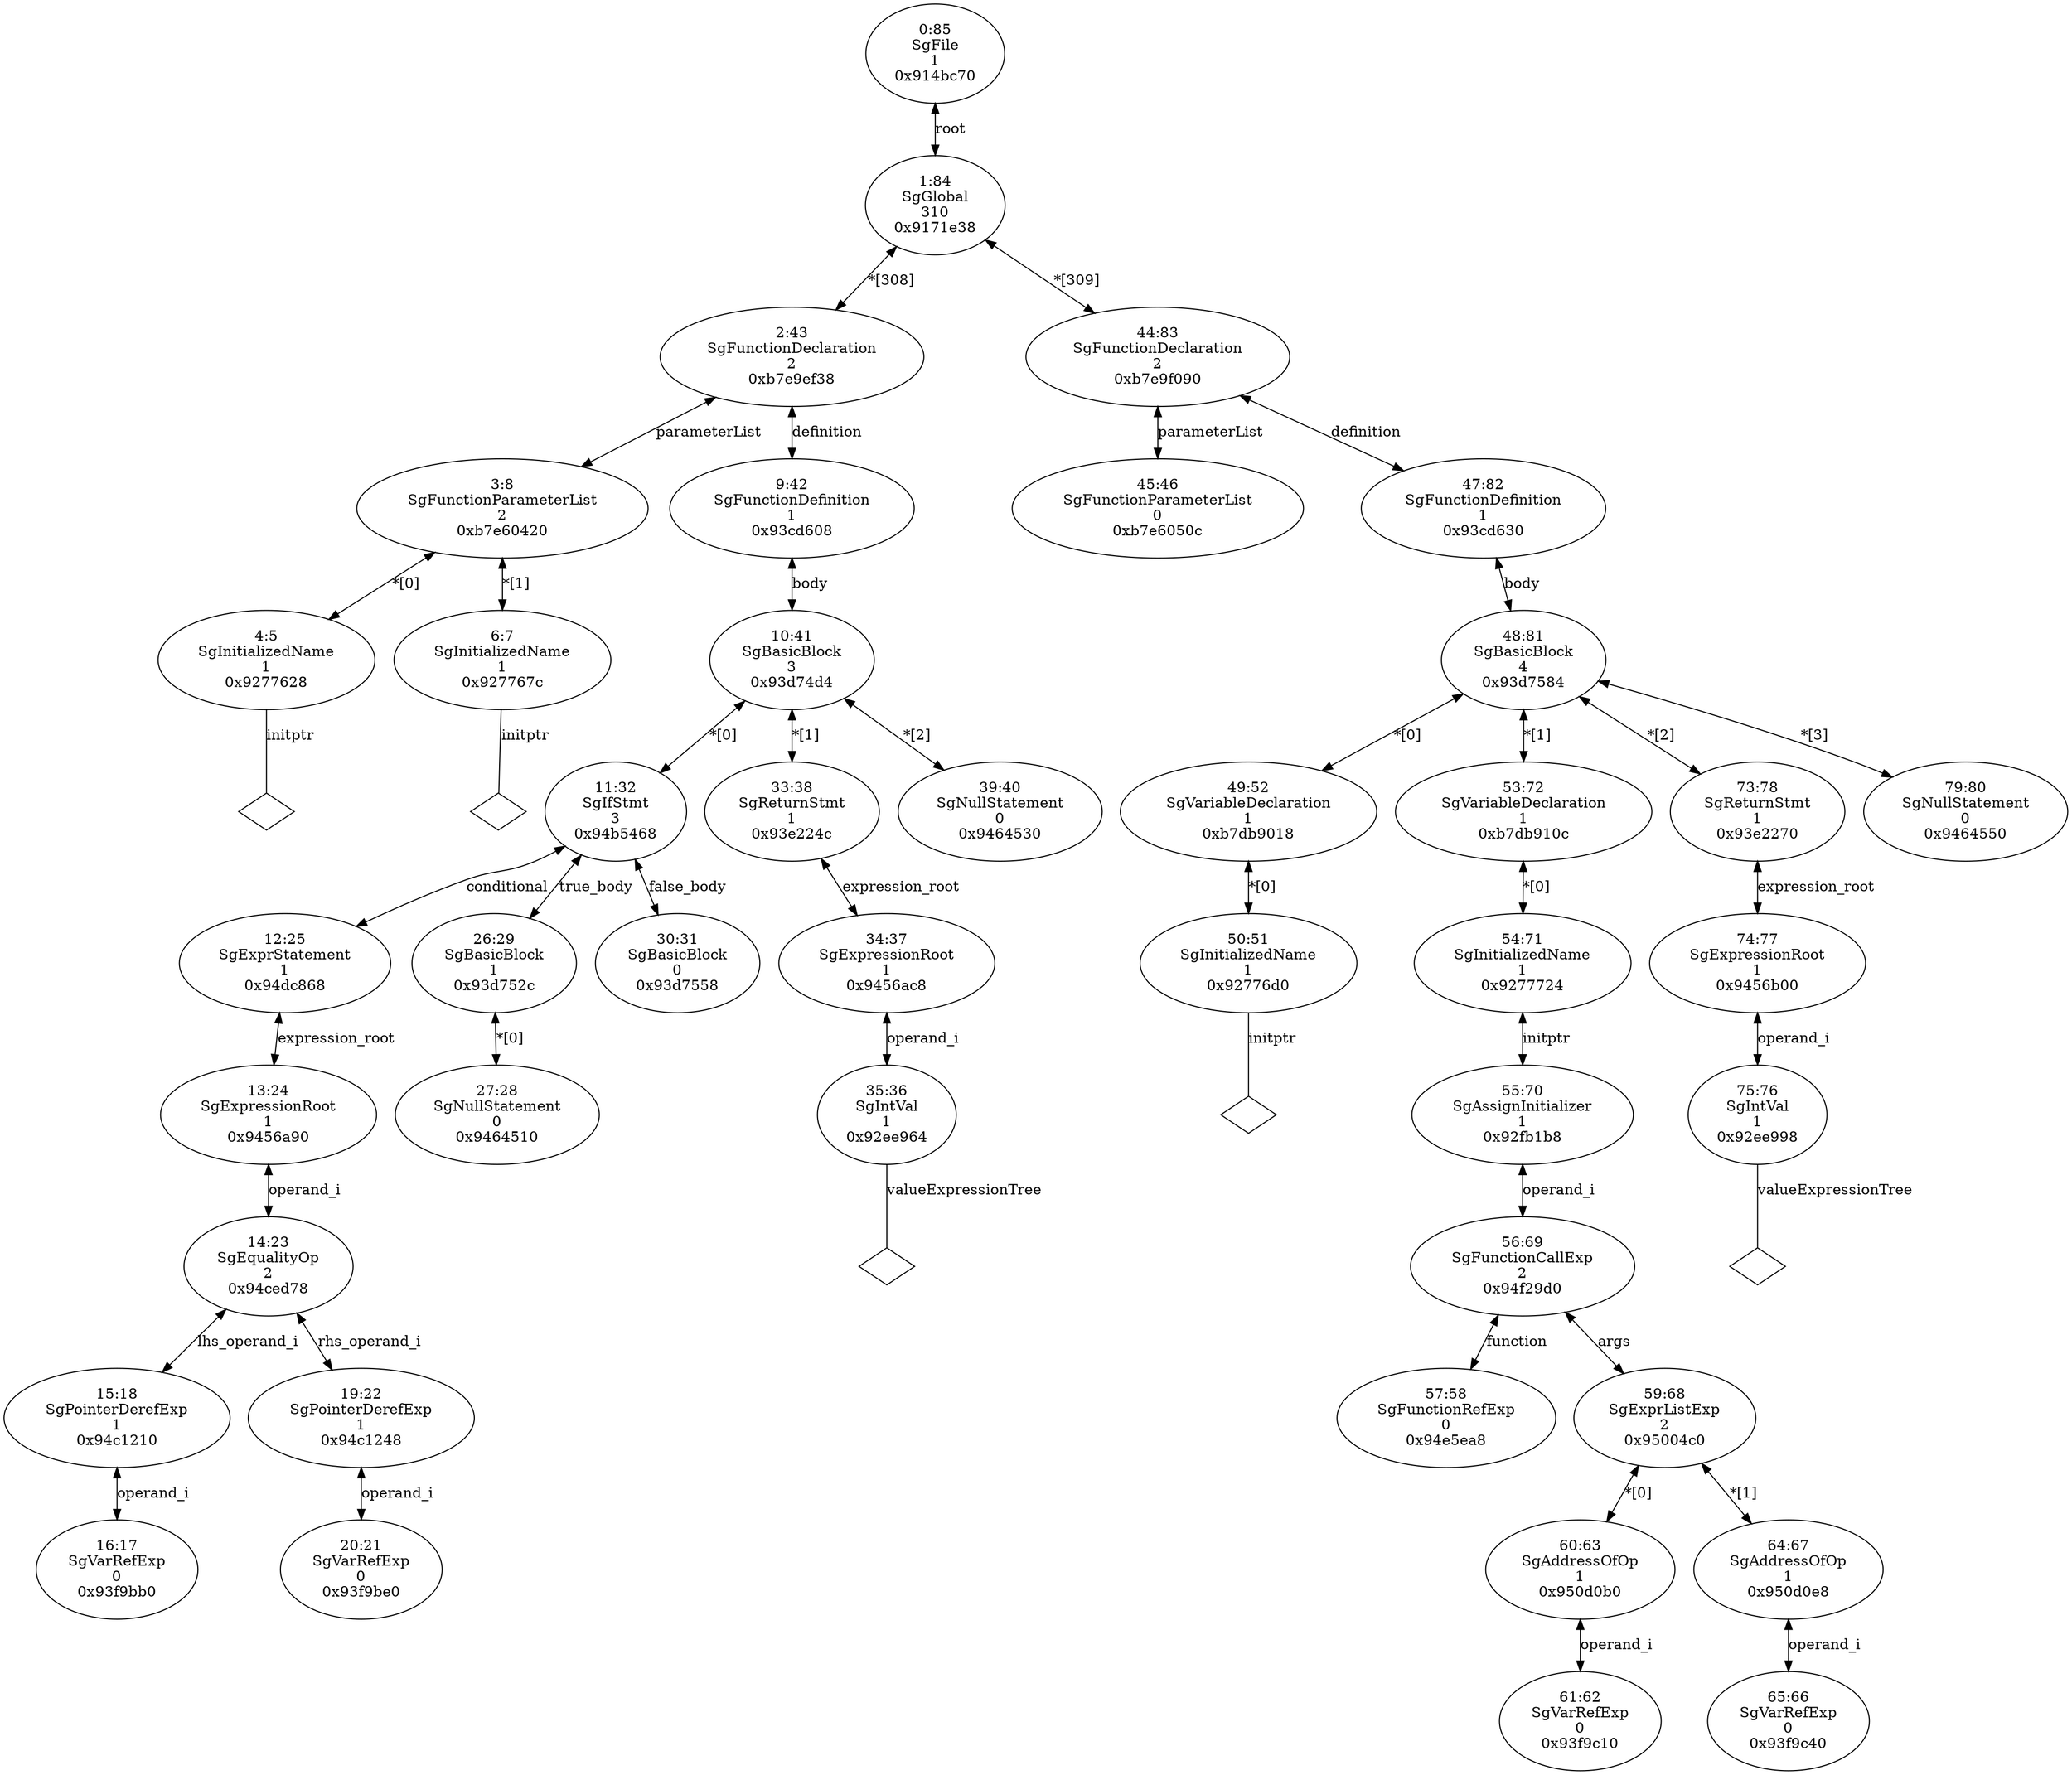 digraph "G./passIntPtr.c.dot" {
"0x9277628"[label="4:5\nSgInitializedName\n1\n0x9277628\n" ];
"0x9277628" -> "0x9277628__initptr__null"[label="initptr" dir=none ];
"0x9277628__initptr__null"[label="" shape=diamond ];
"0x927767c"[label="6:7\nSgInitializedName\n1\n0x927767c\n" ];
"0x927767c" -> "0x927767c__initptr__null"[label="initptr" dir=none ];
"0x927767c__initptr__null"[label="" shape=diamond ];
"0xb7e60420"[label="3:8\nSgFunctionParameterList\n2\n0xb7e60420\n" ];
"0xb7e60420" -> "0x9277628"[label="*[0]" dir=both ];
"0xb7e60420" -> "0x927767c"[label="*[1]" dir=both ];
"0x93f9bb0"[label="16:17\nSgVarRefExp\n0\n0x93f9bb0\n" ];
"0x94c1210"[label="15:18\nSgPointerDerefExp\n1\n0x94c1210\n" ];
"0x94c1210" -> "0x93f9bb0"[label="operand_i" dir=both ];
"0x93f9be0"[label="20:21\nSgVarRefExp\n0\n0x93f9be0\n" ];
"0x94c1248"[label="19:22\nSgPointerDerefExp\n1\n0x94c1248\n" ];
"0x94c1248" -> "0x93f9be0"[label="operand_i" dir=both ];
"0x94ced78"[label="14:23\nSgEqualityOp\n2\n0x94ced78\n" ];
"0x94ced78" -> "0x94c1210"[label="lhs_operand_i" dir=both ];
"0x94ced78" -> "0x94c1248"[label="rhs_operand_i" dir=both ];
"0x9456a90"[label="13:24\nSgExpressionRoot\n1\n0x9456a90\n" ];
"0x9456a90" -> "0x94ced78"[label="operand_i" dir=both ];
"0x94dc868"[label="12:25\nSgExprStatement\n1\n0x94dc868\n" ];
"0x94dc868" -> "0x9456a90"[label="expression_root" dir=both ];
"0x9464510"[label="27:28\nSgNullStatement\n0\n0x9464510\n" ];
"0x93d752c"[label="26:29\nSgBasicBlock\n1\n0x93d752c\n" ];
"0x93d752c" -> "0x9464510"[label="*[0]" dir=both ];
"0x93d7558"[label="30:31\nSgBasicBlock\n0\n0x93d7558\n" ];
"0x94b5468"[label="11:32\nSgIfStmt\n3\n0x94b5468\n" ];
"0x94b5468" -> "0x94dc868"[label="conditional" dir=both ];
"0x94b5468" -> "0x93d752c"[label="true_body" dir=both ];
"0x94b5468" -> "0x93d7558"[label="false_body" dir=both ];
"0x92ee964"[label="35:36\nSgIntVal\n1\n0x92ee964\n" ];
"0x92ee964" -> "0x92ee964__valueExpressionTree__null"[label="valueExpressionTree" dir=none ];
"0x92ee964__valueExpressionTree__null"[label="" shape=diamond ];
"0x9456ac8"[label="34:37\nSgExpressionRoot\n1\n0x9456ac8\n" ];
"0x9456ac8" -> "0x92ee964"[label="operand_i" dir=both ];
"0x93e224c"[label="33:38\nSgReturnStmt\n1\n0x93e224c\n" ];
"0x93e224c" -> "0x9456ac8"[label="expression_root" dir=both ];
"0x9464530"[label="39:40\nSgNullStatement\n0\n0x9464530\n" ];
"0x93d74d4"[label="10:41\nSgBasicBlock\n3\n0x93d74d4\n" ];
"0x93d74d4" -> "0x94b5468"[label="*[0]" dir=both ];
"0x93d74d4" -> "0x93e224c"[label="*[1]" dir=both ];
"0x93d74d4" -> "0x9464530"[label="*[2]" dir=both ];
"0x93cd608"[label="9:42\nSgFunctionDefinition\n1\n0x93cd608\n" ];
"0x93cd608" -> "0x93d74d4"[label="body" dir=both ];
"0xb7e9ef38"[label="2:43\nSgFunctionDeclaration\n2\n0xb7e9ef38\n" ];
"0xb7e9ef38" -> "0xb7e60420"[label="parameterList" dir=both ];
"0xb7e9ef38" -> "0x93cd608"[label="definition" dir=both ];
"0xb7e6050c"[label="45:46\nSgFunctionParameterList\n0\n0xb7e6050c\n" ];
"0x92776d0"[label="50:51\nSgInitializedName\n1\n0x92776d0\n" ];
"0x92776d0" -> "0x92776d0__initptr__null"[label="initptr" dir=none ];
"0x92776d0__initptr__null"[label="" shape=diamond ];
"0xb7db9018"[label="49:52\nSgVariableDeclaration\n1\n0xb7db9018\n" ];
"0xb7db9018" -> "0x92776d0"[label="*[0]" dir=both ];
"0x94e5ea8"[label="57:58\nSgFunctionRefExp\n0\n0x94e5ea8\n" ];
"0x93f9c10"[label="61:62\nSgVarRefExp\n0\n0x93f9c10\n" ];
"0x950d0b0"[label="60:63\nSgAddressOfOp\n1\n0x950d0b0\n" ];
"0x950d0b0" -> "0x93f9c10"[label="operand_i" dir=both ];
"0x93f9c40"[label="65:66\nSgVarRefExp\n0\n0x93f9c40\n" ];
"0x950d0e8"[label="64:67\nSgAddressOfOp\n1\n0x950d0e8\n" ];
"0x950d0e8" -> "0x93f9c40"[label="operand_i" dir=both ];
"0x95004c0"[label="59:68\nSgExprListExp\n2\n0x95004c0\n" ];
"0x95004c0" -> "0x950d0b0"[label="*[0]" dir=both ];
"0x95004c0" -> "0x950d0e8"[label="*[1]" dir=both ];
"0x94f29d0"[label="56:69\nSgFunctionCallExp\n2\n0x94f29d0\n" ];
"0x94f29d0" -> "0x94e5ea8"[label="function" dir=both ];
"0x94f29d0" -> "0x95004c0"[label="args" dir=both ];
"0x92fb1b8"[label="55:70\nSgAssignInitializer\n1\n0x92fb1b8\n" ];
"0x92fb1b8" -> "0x94f29d0"[label="operand_i" dir=both ];
"0x9277724"[label="54:71\nSgInitializedName\n1\n0x9277724\n" ];
"0x9277724" -> "0x92fb1b8"[label="initptr" dir=both ];
"0xb7db910c"[label="53:72\nSgVariableDeclaration\n1\n0xb7db910c\n" ];
"0xb7db910c" -> "0x9277724"[label="*[0]" dir=both ];
"0x92ee998"[label="75:76\nSgIntVal\n1\n0x92ee998\n" ];
"0x92ee998" -> "0x92ee998__valueExpressionTree__null"[label="valueExpressionTree" dir=none ];
"0x92ee998__valueExpressionTree__null"[label="" shape=diamond ];
"0x9456b00"[label="74:77\nSgExpressionRoot\n1\n0x9456b00\n" ];
"0x9456b00" -> "0x92ee998"[label="operand_i" dir=both ];
"0x93e2270"[label="73:78\nSgReturnStmt\n1\n0x93e2270\n" ];
"0x93e2270" -> "0x9456b00"[label="expression_root" dir=both ];
"0x9464550"[label="79:80\nSgNullStatement\n0\n0x9464550\n" ];
"0x93d7584"[label="48:81\nSgBasicBlock\n4\n0x93d7584\n" ];
"0x93d7584" -> "0xb7db9018"[label="*[0]" dir=both ];
"0x93d7584" -> "0xb7db910c"[label="*[1]" dir=both ];
"0x93d7584" -> "0x93e2270"[label="*[2]" dir=both ];
"0x93d7584" -> "0x9464550"[label="*[3]" dir=both ];
"0x93cd630"[label="47:82\nSgFunctionDefinition\n1\n0x93cd630\n" ];
"0x93cd630" -> "0x93d7584"[label="body" dir=both ];
"0xb7e9f090"[label="44:83\nSgFunctionDeclaration\n2\n0xb7e9f090\n" ];
"0xb7e9f090" -> "0xb7e6050c"[label="parameterList" dir=both ];
"0xb7e9f090" -> "0x93cd630"[label="definition" dir=both ];
"0x9171e38"[label="1:84\nSgGlobal\n310\n0x9171e38\n" ];
"0x9171e38" -> "0xb7e9ef38"[label="*[308]" dir=both ];
"0x9171e38" -> "0xb7e9f090"[label="*[309]" dir=both ];
"0x914bc70"[label="0:85\nSgFile\n1\n0x914bc70\n" ];
"0x914bc70" -> "0x9171e38"[label="root" dir=both ];
}
